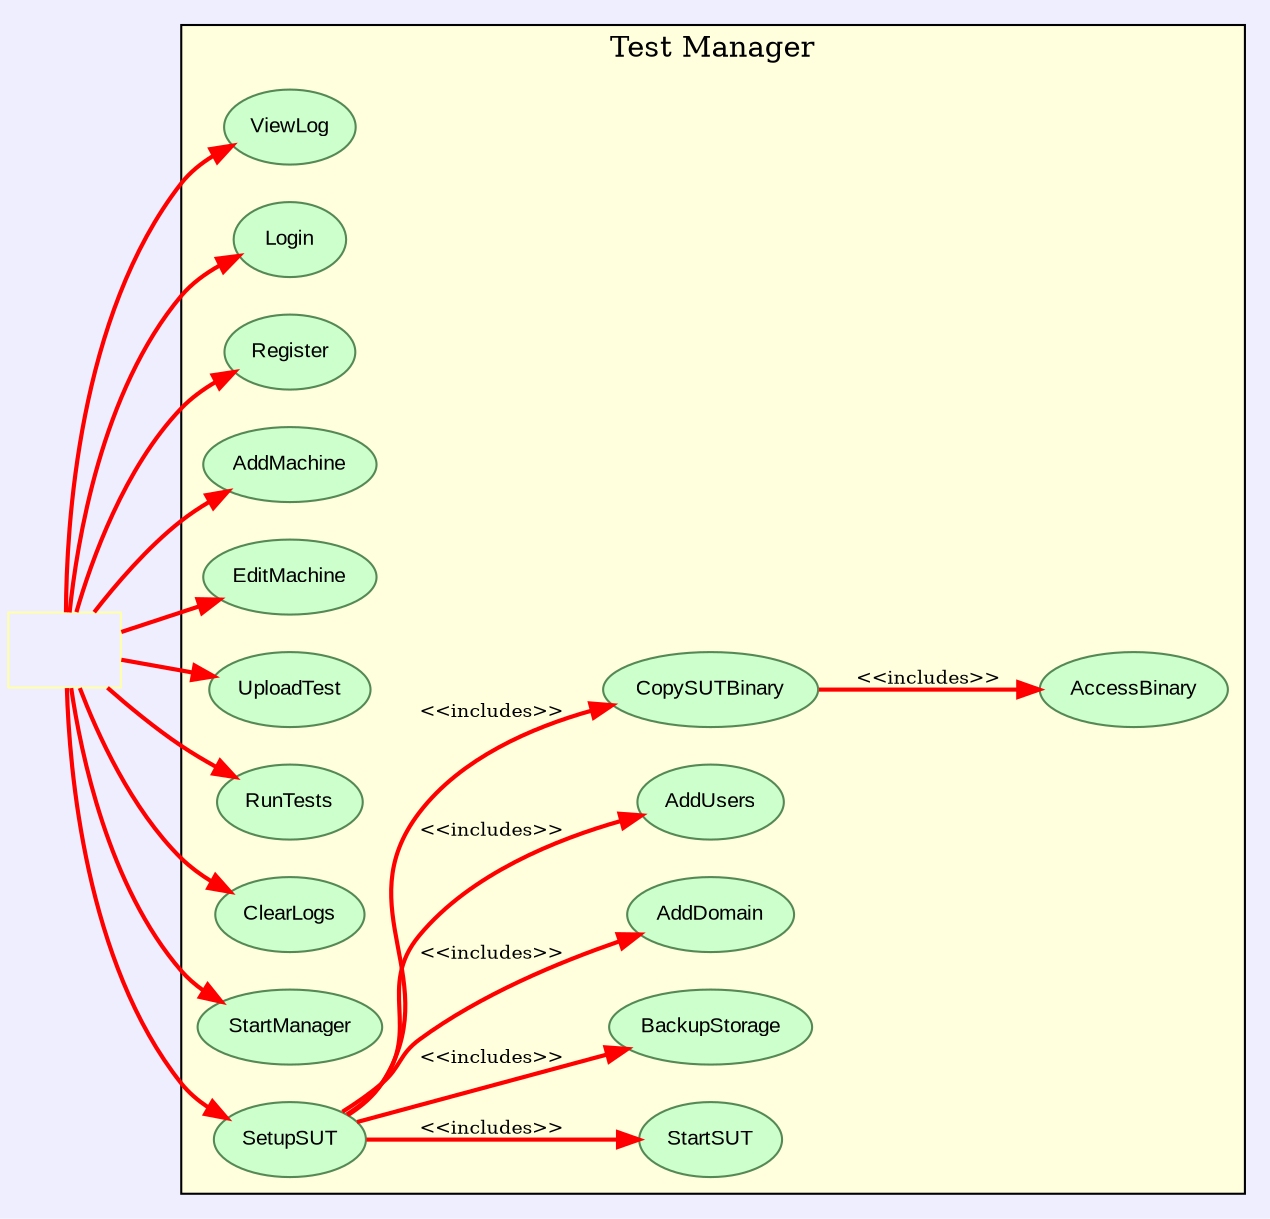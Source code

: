 digraph example {
	rankdir=LR;
	bgcolor="#eeeeff";
	node [fontname=Arial, fontsize=10];
	edge [color=red, style=bold, fontsize=9];

	// Actors
	{
		node [shape=box, shapefile="Actor.png",
			color="#ffffaa", label=""]
		WebUser
	}

	// System Use Cases
	subgraph clusterSystem
	{
		label="Test Manager"; // Name your system here
		fillcolor="#ffffdd"; style=filled; color=black; // The system box
		node [shape=ellipse, style=filled, fillcolor="#ccffcc", color="#558855"]

        ViewLog
        Login
        Register
        AddMachine
		EditMachine
		UploadTest
        RunTests
        ClearLogs
        StartManager
        SetupSUT
		StartSUT
		BackupStorage
        AddDomain
        AddUsers
        CopySUTBinary
        AccessBinary
	}

	// Uses
	WebUser -> ViewLog
    WebUser -> Login
	WebUser -> Register
    WebUser -> AddMachine
	WebUser -> EditMachine
    WebUser -> UploadTest
	WebUser -> RunTests
    WebUser -> ClearLogs
	WebUser -> StartManager
    WebUser -> SetupSUT

	// Extensions
	{
		edge [label="<<extends>>", dir=back]

	}

	// Inclusions
	{
		edge [label="<<includes>>"]

		SetupSUT -> StartSUT
		SetupSUT -> BackupStorage
        SetupSUT -> AddDomain
        SetupSUT -> AddUsers
        SetupSUT -> CopySUTBinary
        CopySUTBinary->AccessBinary
	}

	// Generalizations
	{
		edge [arrowsize=1.5, arrowtail=empty, dir=back, constraint=false]
	}
}

